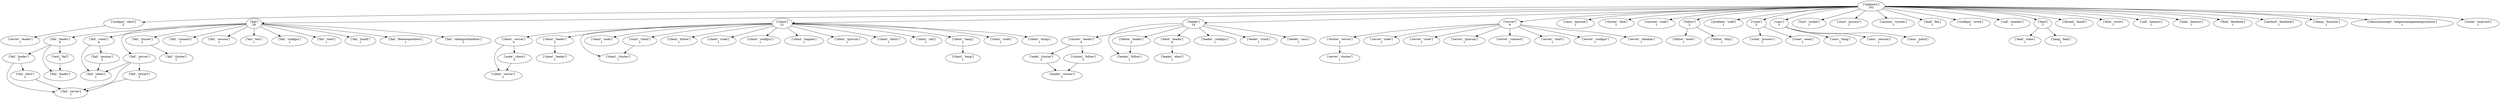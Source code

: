 strict digraph  {
	"['unknown']
102" -> "['configur', 'elect']
2";
	"['unknown']
102" -> "['fail']
28";
	"['unknown']
102" -> "['client']
21";
	"['unknown']
102" -> "['leader']
14";
	"['unknown']
102" -> "['server']
9";
	"['unknown']
102" -> "['caus', 'quorum']
1";
	"['unknown']
102" -> "['cluster', 'disk']
1";
	"['unknown']
102" -> "['session', 'code']
1";
	"['unknown']
102" -> "['follow']
2";
	"['unknown']
102" -> "['problem', 'code']
1";
	"['unknown']
102" -> "['creat']
2";
	"['unknown']
102" -> "['caus']
3";
	"['unknown']
102" -> "['test', 'socket']
1";
	"['unknown']
102" -> "['start', 'process']
1";
	"['unknown']
102" -> "['session', 'system']
1";
	"['unknown']
102" -> "['leak', 'file']
1";
	"['unknown']
102" -> "['configur', 'write']
1";
	"['unknown']
102" -> "['call', 'number']
1";
	"['unknown']
102" -> "['lead']
2";
	"['unknown']
102" -> "['thread', 'handl']
1";
	"['unknown']
102" -> "['disk', 'write']
1";
	"['unknown']
102" -> "['call', 'memori']
1";
	"['unknown']
102" -> "['leak', 'memori']
1";
	"['unknown']
102" -> "['find', 'deadlock']
1";
	"['unknown']
102" -> "['method', 'deadlock']
1";
	"['unknown']
102" -> "['chang', 'function']
1";
	"['unknown']
102" -> "['classcastexcept', 'ledgermanagementprocessor']
1";
	"['unknown']
102" -> "['mode', 'read-onli']
1";
	"['configur', 'elect']
2" -> "['server', 'leader']
1";
	"['fail']
28" -> "['fail', 'leader']
6";
	"['fail']
28" -> "['fail', 'server']
7";
	"['fail']
28" -> "['fail', 'client']
4";
	"['fail']
28" -> "['fail', 'cluster']
2";
	"['fail']
28" -> "['fail', 'connect']
1";
	"['fail']
28" -> "['fail', 'session']
1";
	"['fail']
28" -> "['fail', 'test']
1";
	"['fail']
28" -> "['fail', 'configur']
1";
	"['fail']
28" -> "['fail', 'start']
1";
	"['fail']
28" -> "['fail', 'handl']
1";
	"['fail']
28" -> "['fail', 'flenewepochtest']
1";
	"['fail']
28" -> "['fail', 'clientportbindtest']
1";
	"['client']
21" -> "['client', 'server']
4";
	"['client']
21" -> "['client', 'leader']
2";
	"['client']
21" -> "['client', 'cluster']
1";
	"['client']
21" -> "['client', 'node']
1";
	"['client']
21" -> "['start', 'client']
2";
	"['client']
21" -> "['client', 'follow']
1";
	"['client']
21" -> "['client', 'creat']
1";
	"['client']
21" -> "['client', 'configur']
1";
	"['client']
21" -> "['client', 'happen']
1";
	"['client']
21" -> "['client', 'quorum']
1";
	"['client']
21" -> "['client', 'failur']
1";
	"['client']
21" -> "['client', 'call']
1";
	"['client']
21" -> "['client', 'hang']
2";
	"['client']
21" -> "['client', 'code']
1";
	"['client']
21" -> "['client', 'dump']
1";
	"['leader']
14" -> "['cluster', 'leader']
4";
	"['leader']
14" -> "['leader', 'follow']
1";
	"['leader']
14" -> "['elect', 'leader']
4";
	"['leader']
14" -> "['follow', 'leader']
2";
	"['leader']
14" -> "['leader', 'configur']
1";
	"['leader']
14" -> "['leader', 'crash']
1";
	"['leader']
14" -> "['leader', 'caus']
1";
	"['server']
9" -> "['cluster', 'server']
2";
	"['server']
9" -> "['server', 'node']
1";
	"['server']
9" -> "['server', 'creat']
1";
	"['server']
9" -> "['server', 'quorum']
1";
	"['server']
9" -> "['server', 'connect']
1";
	"['server']
9" -> "['server', 'start']
1";
	"['server']
9" -> "['server', 'configur']
1";
	"['server']
9" -> "['server', 'databas']
1";
	"['follow']
2" -> "['follow', 'node']
1";
	"['follow']
2" -> "['follow', 'http']
1";
	"['creat']
2" -> "['creat', 'process']
1";
	"['creat']
2" -> "['creat', 'seem']
1";
	"['caus']
3" -> "['caus', 'hang']
1";
	"['caus']
3" -> "['caus', 'session']
1";
	"['caus']
3" -> "['caus', 'patch']
1";
	"['lead']
2" -> "['lead', 'state']
1";
	"['lead']
2" -> "['hang', 'lead']
1";
	"['fail', 'leader']
6" -> "['fail', 'leader']
3";
	"['fail', 'leader']
6" -> "['fail', 'leader']
1";
	"['fail', 'leader']
6" -> "['test', 'fail']
2";
	"['fail', 'server']
7" -> "['fail', 'client']
1";
	"['fail', 'server']
7" -> "['fail', 'server']
1";
	"['fail', 'server']
7" -> "['fail', 'restart']
2";
	"['fail', 'client']
4" -> "['fail', 'client']
1";
	"['fail', 'client']
4" -> "['fail', 'session']
2";
	"['fail', 'cluster']
2" -> "['fail', 'cluster']
1";
	"['client', 'server']
4" -> "['client', 'server']
1";
	"['client', 'server']
4" -> "['node', 'client']
2";
	"['client', 'leader']
2" -> "['client', 'leader']
1";
	"['start', 'client']
2" -> "['client', 'cluster']
1";
	"['client', 'hang']
2" -> "['client', 'hang']
1";
	"['cluster', 'leader']
4" -> "['node', 'cluster']
2";
	"['cluster', 'leader']
4" -> "['cluster', 'follow']
2";
	"['elect', 'leader']
4" -> "['leader', 'elect']
1";
	"['follow', 'leader']
2" -> "['leader', 'follow']
1";
	"['cluster', 'server']
2" -> "['server', 'cluster']
1";
	"['fail', 'leader']
3" -> "['fail', 'server']
1";
	"['fail', 'leader']
3" -> "['fail', 'elect']
2";
	"['test', 'fail']
2" -> "['fail', 'leader']
1";
	"['fail', 'restart']
2" -> "['fail', 'server']
1";
	"['fail', 'session']
2" -> "['fail', 'client']
1";
	"['node', 'client']
2" -> "['client', 'server']
1";
	"['node', 'cluster']
2" -> "['leader', 'cluster']
1";
	"['cluster', 'follow']
2" -> "['leader', 'cluster']
1";
	"['fail', 'elect']
2" -> "['fail', 'server']
1";
}
